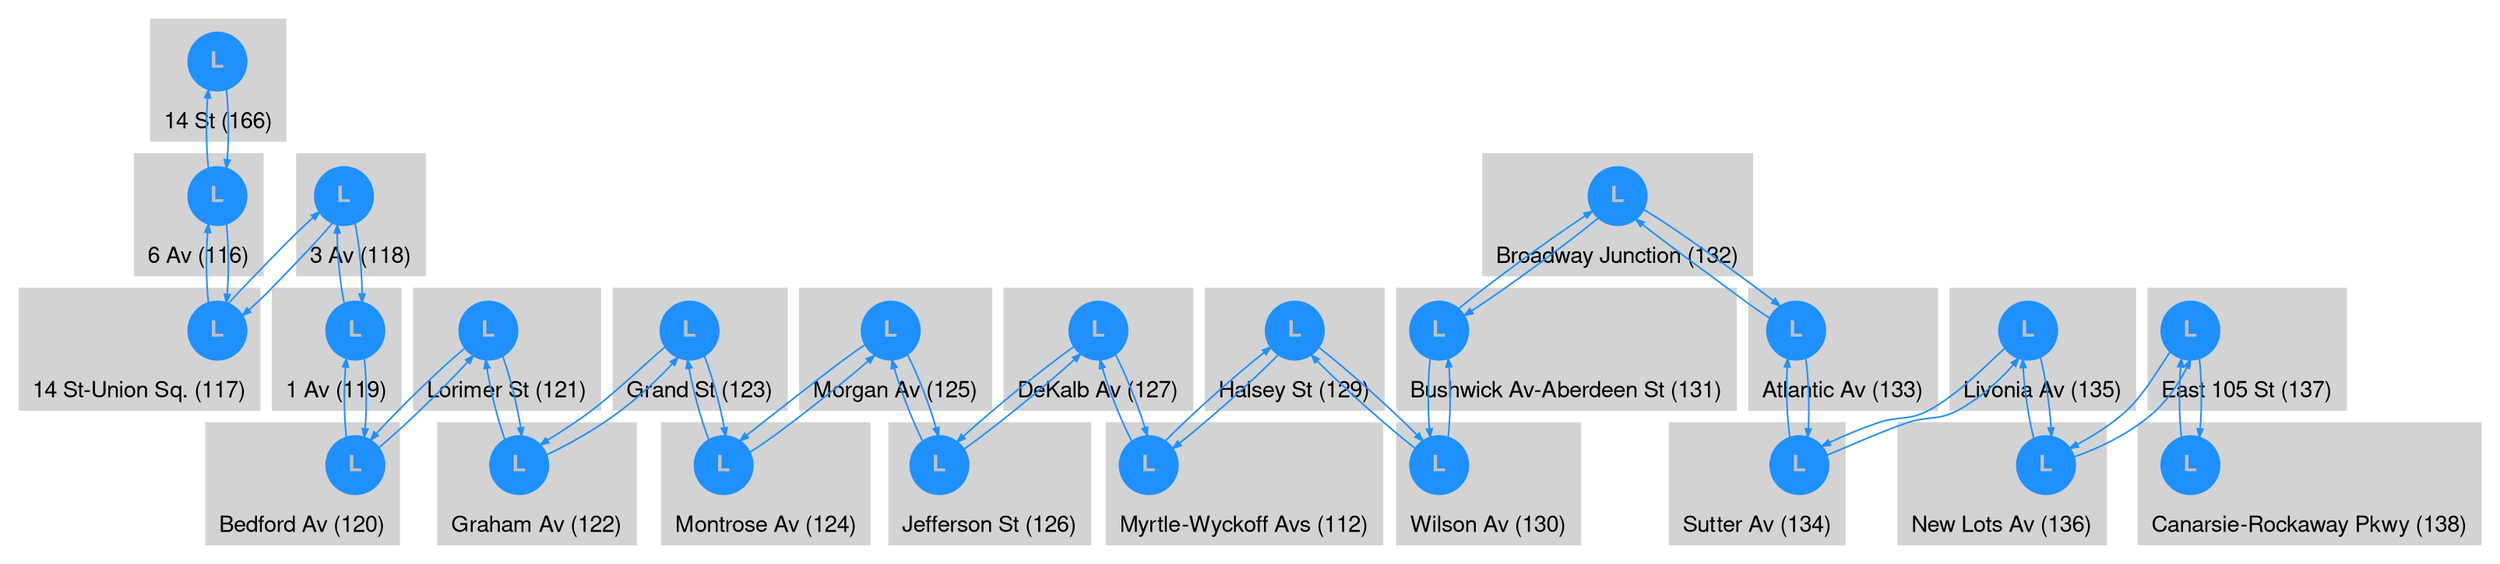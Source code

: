
digraph G {
  fontname="Helvetica,Arial,sans-serif";
  node [fontname="Helvetica,Arial,sans-serif bold" labelloc="c"];
  edge [fontname="Helvetica,Arial,sans-serif" fontsize=8 arrowsize=0.5];
  
  subgraph cluster_166 {
    style=filled;
    color=lightgrey;
    labelloc="b";
    node [style=filled];
    node [label="L" fillcolor=dodgerblue, color="dodgerblue", penwidth=1, fontcolor=gray, shape="circle"]"166_L";
    label = "14 St (166)";
  }

  subgraph cluster_132 {
    style=filled;
    color=lightgrey;
    labelloc="b";
    node [style=filled];
    node [label="L" fillcolor=dodgerblue, color="dodgerblue", penwidth=1, fontcolor=gray, shape="circle"]"132_L";
    label = "Broadway Junction (132)";
  }

  subgraph cluster_116 {
    style=filled;
    color=lightgrey;
    labelloc="b";
    node [style=filled];
    node [label="L" fillcolor=dodgerblue, color="dodgerblue", penwidth=1, fontcolor=gray, shape="circle"]"116_L";
    label = "6 Av (116)";
  }

  subgraph cluster_118 {
    style=filled;
    color=lightgrey;
    labelloc="b";
    node [style=filled];
    node [label="L" fillcolor=dodgerblue, color="dodgerblue", penwidth=1, fontcolor=gray, shape="circle"]"118_L";
    label = "3 Av (118)";
  }

  subgraph cluster_119 {
    style=filled;
    color=lightgrey;
    labelloc="b";
    node [style=filled];
    node [label="L" fillcolor=dodgerblue, color="dodgerblue", penwidth=1, fontcolor=gray, shape="circle"]"119_L";
    label = "1 Av (119)";
  }

  subgraph cluster_120 {
    style=filled;
    color=lightgrey;
    labelloc="b";
    node [style=filled];
    node [label="L" fillcolor=dodgerblue, color="dodgerblue", penwidth=1, fontcolor=gray, shape="circle"]"120_L";
    label = "Bedford Av (120)";
  }

  subgraph cluster_121 {
    style=filled;
    color=lightgrey;
    labelloc="b";
    node [style=filled];
    node [label="L" fillcolor=dodgerblue, color="dodgerblue", penwidth=1, fontcolor=gray, shape="circle"]"121_L";
    label = "Lorimer St (121)";
  }

  subgraph cluster_122 {
    style=filled;
    color=lightgrey;
    labelloc="b";
    node [style=filled];
    node [label="L" fillcolor=dodgerblue, color="dodgerblue", penwidth=1, fontcolor=gray, shape="circle"]"122_L";
    label = "Graham Av (122)";
  }

  subgraph cluster_123 {
    style=filled;
    color=lightgrey;
    labelloc="b";
    node [style=filled];
    node [label="L" fillcolor=dodgerblue, color="dodgerblue", penwidth=1, fontcolor=gray, shape="circle"]"123_L";
    label = "Grand St (123)";
  }

  subgraph cluster_124 {
    style=filled;
    color=lightgrey;
    labelloc="b";
    node [style=filled];
    node [label="L" fillcolor=dodgerblue, color="dodgerblue", penwidth=1, fontcolor=gray, shape="circle"]"124_L";
    label = "Montrose Av (124)";
  }

  subgraph cluster_125 {
    style=filled;
    color=lightgrey;
    labelloc="b";
    node [style=filled];
    node [label="L" fillcolor=dodgerblue, color="dodgerblue", penwidth=1, fontcolor=gray, shape="circle"]"125_L";
    label = "Morgan Av (125)";
  }

  subgraph cluster_126 {
    style=filled;
    color=lightgrey;
    labelloc="b";
    node [style=filled];
    node [label="L" fillcolor=dodgerblue, color="dodgerblue", penwidth=1, fontcolor=gray, shape="circle"]"126_L";
    label = "Jefferson St (126)";
  }

  subgraph cluster_127 {
    style=filled;
    color=lightgrey;
    labelloc="b";
    node [style=filled];
    node [label="L" fillcolor=dodgerblue, color="dodgerblue", penwidth=1, fontcolor=gray, shape="circle"]"127_L";
    label = "DeKalb Av (127)";
  }

  subgraph cluster_129 {
    style=filled;
    color=lightgrey;
    labelloc="b";
    node [style=filled];
    node [label="L" fillcolor=dodgerblue, color="dodgerblue", penwidth=1, fontcolor=gray, shape="circle"]"129_L";
    label = "Halsey St (129)";
  }

  subgraph cluster_130 {
    style=filled;
    color=lightgrey;
    labelloc="b";
    node [style=filled];
    node [label="L" fillcolor=dodgerblue, color="dodgerblue", penwidth=1, fontcolor=gray, shape="circle"]"130_L";
    label = "Wilson Av (130)";
  }

  subgraph cluster_131 {
    style=filled;
    color=lightgrey;
    labelloc="b";
    node [style=filled];
    node [label="L" fillcolor=dodgerblue, color="dodgerblue", penwidth=1, fontcolor=gray, shape="circle"]"131_L";
    label = "Bushwick Av-Aberdeen St (131)";
  }

  subgraph cluster_133 {
    style=filled;
    color=lightgrey;
    labelloc="b";
    node [style=filled];
    node [label="L" fillcolor=dodgerblue, color="dodgerblue", penwidth=1, fontcolor=gray, shape="circle"]"133_L";
    label = "Atlantic Av (133)";
  }

  subgraph cluster_134 {
    style=filled;
    color=lightgrey;
    labelloc="b";
    node [style=filled];
    node [label="L" fillcolor=dodgerblue, color="dodgerblue", penwidth=1, fontcolor=gray, shape="circle"]"134_L";
    label = "Sutter Av (134)";
  }

  subgraph cluster_135 {
    style=filled;
    color=lightgrey;
    labelloc="b";
    node [style=filled];
    node [label="L" fillcolor=dodgerblue, color="dodgerblue", penwidth=1, fontcolor=gray, shape="circle"]"135_L";
    label = "Livonia Av (135)";
  }

  subgraph cluster_136 {
    style=filled;
    color=lightgrey;
    labelloc="b";
    node [style=filled];
    node [label="L" fillcolor=dodgerblue, color="dodgerblue", penwidth=1, fontcolor=gray, shape="circle"]"136_L";
    label = "New Lots Av (136)";
  }

  subgraph cluster_137 {
    style=filled;
    color=lightgrey;
    labelloc="b";
    node [style=filled];
    node [label="L" fillcolor=dodgerblue, color="dodgerblue", penwidth=1, fontcolor=gray, shape="circle"]"137_L";
    label = "East 105 St (137)";
  }

  subgraph cluster_138 {
    style=filled;
    color=lightgrey;
    labelloc="b";
    node [style=filled];
    node [label="L" fillcolor=dodgerblue, color="dodgerblue", penwidth=1, fontcolor=gray, shape="circle"]"138_L";
    label = "Canarsie-Rockaway Pkwy (138)";
  }

  subgraph cluster_117 {
    style=filled;
    color=lightgrey;
    labelloc="b";
    node [style=filled];
    node [label="L" fillcolor=dodgerblue, color="dodgerblue", penwidth=1, fontcolor=gray, shape="circle"]"117_L";
    label = "14 St-Union Sq. (117)";
  }

  subgraph cluster_112 {
    style=filled;
    color=lightgrey;
    labelloc="b";
    node [style=filled];
    node [label="L" fillcolor=dodgerblue, color="dodgerblue", penwidth=1, fontcolor=gray, shape="circle"]"112_L";
    label = "Myrtle-Wyckoff Avs (112)";
  }

  "166_L" -> "116_L"[ color=dodgerblue fontcolor=dodgerblue penwidth=1 fontsize=8 arrowsize=0.5];
  "132_L" -> "131_L"[ color=dodgerblue fontcolor=dodgerblue penwidth=1 fontsize=8 arrowsize=0.5];
  "132_L" -> "133_L"[ color=dodgerblue fontcolor=dodgerblue penwidth=1 fontsize=8 arrowsize=0.5];
  "116_L" -> "166_L"[ color=dodgerblue fontcolor=dodgerblue penwidth=1 fontsize=8 arrowsize=0.5];
  "116_L" -> "117_L"[ color=dodgerblue fontcolor=dodgerblue penwidth=1 fontsize=8 arrowsize=0.5];
  "118_L" -> "117_L"[ color=dodgerblue fontcolor=dodgerblue penwidth=1 fontsize=8 arrowsize=0.5];
  "118_L" -> "119_L"[ color=dodgerblue fontcolor=dodgerblue penwidth=1 fontsize=8 arrowsize=0.5];
  "119_L" -> "118_L"[ color=dodgerblue fontcolor=dodgerblue penwidth=1 fontsize=8 arrowsize=0.5];
  "119_L" -> "120_L"[ color=dodgerblue fontcolor=dodgerblue penwidth=1 fontsize=8 arrowsize=0.5];
  "120_L" -> "119_L"[ color=dodgerblue fontcolor=dodgerblue penwidth=1 fontsize=8 arrowsize=0.5];
  "120_L" -> "121_L"[ color=dodgerblue fontcolor=dodgerblue penwidth=1 fontsize=8 arrowsize=0.5];
  "121_L" -> "120_L"[ color=dodgerblue fontcolor=dodgerblue penwidth=1 fontsize=8 arrowsize=0.5];
  "121_L" -> "122_L"[ color=dodgerblue fontcolor=dodgerblue penwidth=1 fontsize=8 arrowsize=0.5];
  "122_L" -> "121_L"[ color=dodgerblue fontcolor=dodgerblue penwidth=1 fontsize=8 arrowsize=0.5];
  "122_L" -> "123_L"[ color=dodgerblue fontcolor=dodgerblue penwidth=1 fontsize=8 arrowsize=0.5];
  "123_L" -> "122_L"[ color=dodgerblue fontcolor=dodgerblue penwidth=1 fontsize=8 arrowsize=0.5];
  "123_L" -> "124_L"[ color=dodgerblue fontcolor=dodgerblue penwidth=1 fontsize=8 arrowsize=0.5];
  "124_L" -> "123_L"[ color=dodgerblue fontcolor=dodgerblue penwidth=1 fontsize=8 arrowsize=0.5];
  "124_L" -> "125_L"[ color=dodgerblue fontcolor=dodgerblue penwidth=1 fontsize=8 arrowsize=0.5];
  "125_L" -> "124_L"[ color=dodgerblue fontcolor=dodgerblue penwidth=1 fontsize=8 arrowsize=0.5];
  "125_L" -> "126_L"[ color=dodgerblue fontcolor=dodgerblue penwidth=1 fontsize=8 arrowsize=0.5];
  "126_L" -> "125_L"[ color=dodgerblue fontcolor=dodgerblue penwidth=1 fontsize=8 arrowsize=0.5];
  "126_L" -> "127_L"[ color=dodgerblue fontcolor=dodgerblue penwidth=1 fontsize=8 arrowsize=0.5];
  "127_L" -> "126_L"[ color=dodgerblue fontcolor=dodgerblue penwidth=1 fontsize=8 arrowsize=0.5];
  "127_L" -> "112_L"[ color=dodgerblue fontcolor=dodgerblue penwidth=1 fontsize=8 arrowsize=0.5];
  "129_L" -> "112_L"[ color=dodgerblue fontcolor=dodgerblue penwidth=1 fontsize=8 arrowsize=0.5];
  "129_L" -> "130_L"[ color=dodgerblue fontcolor=dodgerblue penwidth=1 fontsize=8 arrowsize=0.5];
  "130_L" -> "129_L"[ color=dodgerblue fontcolor=dodgerblue penwidth=1 fontsize=8 arrowsize=0.5];
  "130_L" -> "131_L"[ color=dodgerblue fontcolor=dodgerblue penwidth=1 fontsize=8 arrowsize=0.5];
  "131_L" -> "130_L"[ color=dodgerblue fontcolor=dodgerblue penwidth=1 fontsize=8 arrowsize=0.5];
  "131_L" -> "132_L"[ color=dodgerblue fontcolor=dodgerblue penwidth=1 fontsize=8 arrowsize=0.5];
  "133_L" -> "132_L"[ color=dodgerblue fontcolor=dodgerblue penwidth=1 fontsize=8 arrowsize=0.5];
  "133_L" -> "134_L"[ color=dodgerblue fontcolor=dodgerblue penwidth=1 fontsize=8 arrowsize=0.5];
  "134_L" -> "133_L"[ color=dodgerblue fontcolor=dodgerblue penwidth=1 fontsize=8 arrowsize=0.5];
  "134_L" -> "135_L"[ color=dodgerblue fontcolor=dodgerblue penwidth=1 fontsize=8 arrowsize=0.5];
  "135_L" -> "134_L"[ color=dodgerblue fontcolor=dodgerblue penwidth=1 fontsize=8 arrowsize=0.5];
  "135_L" -> "136_L"[ color=dodgerblue fontcolor=dodgerblue penwidth=1 fontsize=8 arrowsize=0.5];
  "136_L" -> "135_L"[ color=dodgerblue fontcolor=dodgerblue penwidth=1 fontsize=8 arrowsize=0.5];
  "136_L" -> "137_L"[ color=dodgerblue fontcolor=dodgerblue penwidth=1 fontsize=8 arrowsize=0.5];
  "137_L" -> "136_L"[ color=dodgerblue fontcolor=dodgerblue penwidth=1 fontsize=8 arrowsize=0.5];
  "137_L" -> "138_L"[ color=dodgerblue fontcolor=dodgerblue penwidth=1 fontsize=8 arrowsize=0.5];
  "138_L" -> "137_L"[ color=dodgerblue fontcolor=dodgerblue penwidth=1 fontsize=8 arrowsize=0.5];
  "117_L" -> "116_L"[ color=dodgerblue fontcolor=dodgerblue penwidth=1 fontsize=8 arrowsize=0.5];
  "117_L" -> "118_L"[ color=dodgerblue fontcolor=dodgerblue penwidth=1 fontsize=8 arrowsize=0.5];
  "112_L" -> "127_L"[ color=dodgerblue fontcolor=dodgerblue penwidth=1 fontsize=8 arrowsize=0.5];
  "112_L" -> "129_L"[ color=dodgerblue fontcolor=dodgerblue penwidth=1 fontsize=8 arrowsize=0.5];

}
